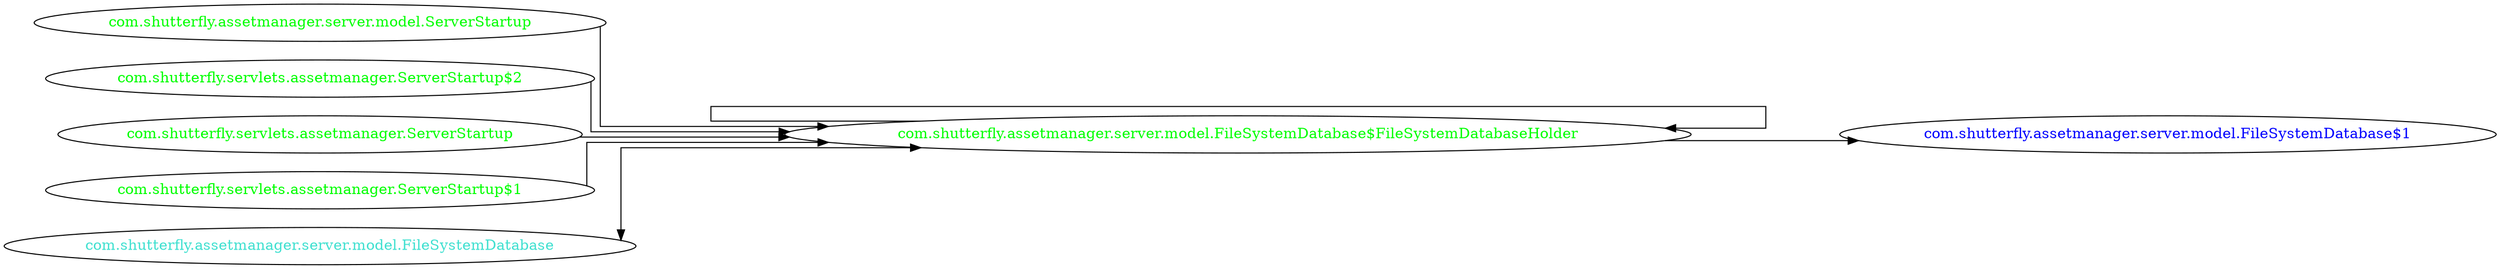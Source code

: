 digraph dependencyGraph {
 concentrate=true;
 ranksep="2.0";
 rankdir="LR"; 
 splines="ortho";
"com.shutterfly.assetmanager.server.model.FileSystemDatabase$FileSystemDatabaseHolder" [fontcolor="red"];
"com.shutterfly.assetmanager.server.model.FileSystemDatabase$1" [ fontcolor="blue" ];
"com.shutterfly.assetmanager.server.model.FileSystemDatabase$FileSystemDatabaseHolder"->"com.shutterfly.assetmanager.server.model.FileSystemDatabase$1";
"com.shutterfly.assetmanager.server.model.FileSystemDatabase$FileSystemDatabaseHolder" [ fontcolor="green" ];
"com.shutterfly.assetmanager.server.model.FileSystemDatabase$FileSystemDatabaseHolder"->"com.shutterfly.assetmanager.server.model.FileSystemDatabase$FileSystemDatabaseHolder";
"com.shutterfly.assetmanager.server.model.ServerStartup" [ fontcolor="green" ];
"com.shutterfly.assetmanager.server.model.ServerStartup"->"com.shutterfly.assetmanager.server.model.FileSystemDatabase$FileSystemDatabaseHolder";
"com.shutterfly.servlets.assetmanager.ServerStartup$2" [ fontcolor="green" ];
"com.shutterfly.servlets.assetmanager.ServerStartup$2"->"com.shutterfly.assetmanager.server.model.FileSystemDatabase$FileSystemDatabaseHolder";
"com.shutterfly.servlets.assetmanager.ServerStartup" [ fontcolor="green" ];
"com.shutterfly.servlets.assetmanager.ServerStartup"->"com.shutterfly.assetmanager.server.model.FileSystemDatabase$FileSystemDatabaseHolder";
"com.shutterfly.servlets.assetmanager.ServerStartup$1" [ fontcolor="green" ];
"com.shutterfly.servlets.assetmanager.ServerStartup$1"->"com.shutterfly.assetmanager.server.model.FileSystemDatabase$FileSystemDatabaseHolder";
"com.shutterfly.assetmanager.server.model.FileSystemDatabase" [ fontcolor="turquoise" ];
"com.shutterfly.assetmanager.server.model.FileSystemDatabase"->"com.shutterfly.assetmanager.server.model.FileSystemDatabase$FileSystemDatabaseHolder" [dir=both];
}